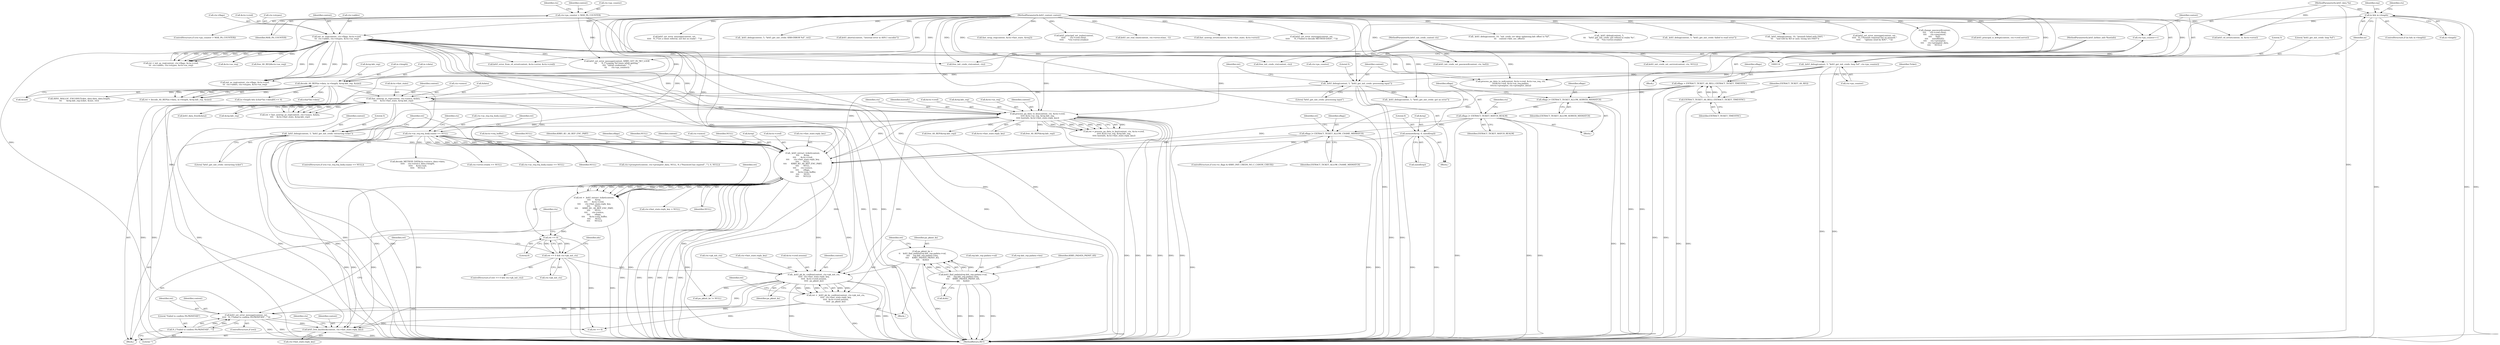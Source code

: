 digraph "0_heimdal_2f7f3d9960aa6ea21358bdf3687cee5149aa35cf@API" {
"1000468" [label="(Call,krb5_free_keyblock(context, ctx->fast_state.reply_key))"];
"1000356" [label="(Call,_krb5_extract_ticket(context,\n\t\t\t\t       &rep,\n\t\t\t\t       &ctx->cred,\n\t\t\t\t       ctx->fast_state.reply_key,\n\t\t\t\t       NULL,\n\t\t\t\t       KRB5_KU_AS_REP_ENC_PART,\n\t\t\t\t       NULL,\n\t\t\t\t       ctx->nonce,\n\t\t\t\t       eflags,\n \t\t\t\t       &ctx->req_buffer,\n \t\t\t\t       NULL,\n \t\t\t\t       NULL))"];
"1000350" [label="(Call,_krb5_debug(context, 5, \"krb5_get_init_creds: extracting ticket\"))"];
"1000319" [label="(Call,process_pa_data_to_key(context, ctx, &ctx->cred,\n\t\t\t\t\t &ctx->as_req, &rep.kdc_rep,\n\t\t\t\t\t hostinfo, &ctx->fast_state.reply_key))"];
"1000274" [label="(Call,fast_unwrap_as_rep(context, ctx->nonce, &data,\n\t\t\t\t     &ctx->fast_state, &rep.kdc_rep))"];
"1000214" [label="(Call,_krb5_debug(context, 5, \"krb5_get_init_creds: processing input\"))"];
"1000193" [label="(Call,_krb5_debug(context, 5, \"krb5_get_init_creds: loop %d\", ctx->pa_counter))"];
"1000144" [label="(Call,init_as_req(context, ctx->flags, &ctx->cred,\n\t\t\t  ctx->addrs, ctx->etypes, &ctx->as_req))"];
"1000115" [label="(MethodParameterIn,krb5_context context)"];
"1000189" [label="(Call,ctx->pa_counter++)"];
"1000172" [label="(Call,ctx->pa_counter > MAX_PA_COUNTER)"];
"1000220" [label="(Call,decode_AS_REP(in->data, in->length, &rep.kdc_rep, &size))"];
"1000201" [label="(Call,in && in->length)"];
"1000117" [label="(MethodParameterIn,krb5_data *in)"];
"1000116" [label="(MethodParameterIn,krb5_init_creds_context ctx)"];
"1000119" [label="(MethodParameterIn,krb5_krbhst_info *hostinfo)"];
"1000208" [label="(Call,memset(&rep, 0, sizeof(rep)))"];
"1000132" [label="(Call,ctx->as_req.req_body.cname == NULL)"];
"1000314" [label="(Call,eflags |= EXTRACT_TICKET_ALLOW_CNAME_MISMATCH)"];
"1000239" [label="(Call,eflags = EXTRACT_TICKET_AS_REQ | EXTRACT_TICKET_TIMESYNC)"];
"1000241" [label="(Call,EXTRACT_TICKET_AS_REQ | EXTRACT_TICKET_TIMESYNC)"];
"1000305" [label="(Call,eflags |= EXTRACT_TICKET_MATCH_REALM)"];
"1000302" [label="(Call,eflags |= EXTRACT_TICKET_ALLOW_SERVER_MISMATCH)"];
"1000437" [label="(Call,krb5_set_error_message(context, ret,\n\t\t\t\t\t   N_(\"Failed to confirm PA-PKINIT-KX\", \"\")))"];
"1000418" [label="(Call,_krb5_pk_kx_confirm(context, ctx->pk_init_ctx,\n\t\t\t\t\t  ctx->fast_state.reply_key,\n\t\t\t\t\t  &ctx->cred.session,\n\t\t\t\t\t  pa_pkinit_kx))"];
"1000383" [label="(Call,ret == 0 && ctx->pk_init_ctx)"];
"1000384" [label="(Call,ret == 0)"];
"1000354" [label="(Call,ret = _krb5_extract_ticket(context,\n\t\t\t\t       &rep,\n\t\t\t\t       &ctx->cred,\n\t\t\t\t       ctx->fast_state.reply_key,\n\t\t\t\t       NULL,\n\t\t\t\t       KRB5_KU_AS_REP_ENC_PART,\n\t\t\t\t       NULL,\n\t\t\t\t       ctx->nonce,\n\t\t\t\t       eflags,\n \t\t\t\t       &ctx->req_buffer,\n \t\t\t\t       NULL,\n \t\t\t\t       NULL))"];
"1000396" [label="(Call,pa_pkinit_kx =\n\t\t    krb5_find_padata(rep.kdc_rep.padata->val,\n\t\t\t\t     rep.kdc_rep.padata->len,\n\t\t\t\t     KRB5_PADATA_PKINIT_KX,\n\t\t\t\t     &idx))"];
"1000398" [label="(Call,krb5_find_padata(rep.kdc_rep.padata->val,\n\t\t\t\t     rep.kdc_rep.padata->len,\n\t\t\t\t     KRB5_PADATA_PKINIT_KX,\n\t\t\t\t     &idx))"];
"1000416" [label="(Call,ret = _krb5_pk_kx_confirm(context, ctx->pk_init_ctx,\n\t\t\t\t\t  ctx->fast_state.reply_key,\n\t\t\t\t\t  &ctx->cred.session,\n\t\t\t\t\t  pa_pkinit_kx))"];
"1000440" [label="(Call,N_(\"Failed to confirm PA-PKINIT-KX\", \"\"))"];
"1000388" [label="(Identifier,ctx)"];
"1000354" [label="(Call,ret = _krb5_extract_ticket(context,\n\t\t\t\t       &rep,\n\t\t\t\t       &ctx->cred,\n\t\t\t\t       ctx->fast_state.reply_key,\n\t\t\t\t       NULL,\n\t\t\t\t       KRB5_KU_AS_REP_ENC_PART,\n\t\t\t\t       NULL,\n\t\t\t\t       ctx->nonce,\n\t\t\t\t       eflags,\n \t\t\t\t       &ctx->req_buffer,\n \t\t\t\t       NULL,\n \t\t\t\t       NULL))"];
"1000386" [label="(Literal,0)"];
"1000371" [label="(Identifier,NULL)"];
"1000131" [label="(ControlStructure,if (ctx->as_req.req_body.cname == NULL))"];
"1000439" [label="(Identifier,ret)"];
"1000171" [label="(ControlStructure,if (ctx->pa_counter > MAX_PA_COUNTER))"];
"1000370" [label="(Identifier,KRB5_KU_AS_REP_ENC_PART)"];
"1000470" [label="(Call,ctx->fast_state.reply_key)"];
"1000478" [label="(Identifier,ctx)"];
"1000191" [label="(Identifier,ctx)"];
"1000703" [label="(Call,krb5_set_error_message(context, ret,\n\t\t\t\t\t   N_(\"Got a client referral, not but no realm\", \"\")))"];
"1000206" [label="(Block,)"];
"1000437" [label="(Call,krb5_set_error_message(context, ret,\n\t\t\t\t\t   N_(\"Failed to confirm PA-PKINIT-KX\", \"\")))"];
"1000303" [label="(Identifier,eflags)"];
"1000274" [label="(Call,fast_unwrap_as_rep(context, ctx->nonce, &data,\n\t\t\t\t     &ctx->fast_state, &rep.kdc_rep))"];
"1000428" [label="(Call,&ctx->cred.session)"];
"1000419" [label="(Identifier,context)"];
"1000396" [label="(Call,pa_pkinit_kx =\n\t\t    krb5_find_padata(rep.kdc_rep.padata->val,\n\t\t\t\t     rep.kdc_rep.padata->len,\n\t\t\t\t     KRB5_PADATA_PKINIT_KX,\n\t\t\t\t     &idx))"];
"1000375" [label="(Identifier,eflags)"];
"1001119" [label="(MethodReturn,RET)"];
"1000315" [label="(Identifier,eflags)"];
"1000416" [label="(Call,ret = _krb5_pk_kx_confirm(context, ctx->pk_init_ctx,\n\t\t\t\t\t  ctx->fast_state.reply_key,\n\t\t\t\t\t  &ctx->cred.session,\n\t\t\t\t\t  pa_pkinit_kx))"];
"1000202" [label="(Identifier,in)"];
"1000214" [label="(Call,_krb5_debug(context, 5, \"krb5_get_init_creds: processing input\"))"];
"1000500" [label="(Call,_krb5_debug(context, 5, \"krb5_get_init_creds: got an error\"))"];
"1000486" [label="(Call,free_AS_REP(&rep.kdc_rep))"];
"1000176" [label="(Identifier,MAX_PA_COUNTER)"];
"1000172" [label="(Call,ctx->pa_counter > MAX_PA_COUNTER)"];
"1000380" [label="(Identifier,NULL)"];
"1000955" [label="(Call,free_init_creds_ctx(context, ctx))"];
"1000357" [label="(Identifier,context)"];
"1000209" [label="(Call,&rep)"];
"1000353" [label="(Literal,\"krb5_get_init_creds: extracting ticket\")"];
"1000384" [label="(Call,ret == 0)"];
"1000145" [label="(Identifier,context)"];
"1000306" [label="(Identifier,eflags)"];
"1000420" [label="(Call,ctx->pk_init_ctx)"];
"1000390" [label="(Block,)"];
"1000241" [label="(Call,EXTRACT_TICKET_AS_REQ | EXTRACT_TICKET_TIMESYNC)"];
"1000215" [label="(Identifier,context)"];
"1000399" [label="(Call,rep.kdc_rep.padata->val)"];
"1000196" [label="(Literal,\"krb5_get_init_creds: loop %d\")"];
"1000356" [label="(Call,_krb5_extract_ticket(context,\n\t\t\t\t       &rep,\n\t\t\t\t       &ctx->cred,\n\t\t\t\t       ctx->fast_state.reply_key,\n\t\t\t\t       NULL,\n\t\t\t\t       KRB5_KU_AS_REP_ENC_PART,\n\t\t\t\t       NULL,\n\t\t\t\t       ctx->nonce,\n\t\t\t\t       eflags,\n \t\t\t\t       &ctx->req_buffer,\n \t\t\t\t       NULL,\n \t\t\t\t       NULL))"];
"1000445" [label="(Call,pa_pkinit_kx != NULL)"];
"1000316" [label="(Identifier,EXTRACT_TICKET_ALLOW_CNAME_MISMATCH)"];
"1000144" [label="(Call,init_as_req(context, ctx->flags, &ctx->cred,\n\t\t\t  ctx->addrs, ctx->etypes, &ctx->as_req))"];
"1000195" [label="(Literal,5)"];
"1000305" [label="(Call,eflags |= EXTRACT_TICKET_MATCH_REALM)"];
"1000194" [label="(Identifier,context)"];
"1000231" [label="(Call,&size)"];
"1000330" [label="(Call,&rep.kdc_rep)"];
"1000239" [label="(Call,eflags = EXTRACT_TICKET_AS_REQ | EXTRACT_TICKET_TIMESYNC)"];
"1000441" [label="(Literal,\"Failed to confirm PA-PKINIT-KX\")"];
"1000143" [label="(Identifier,ret)"];
"1000385" [label="(Identifier,ret)"];
"1000285" [label="(Call,&rep.kdc_rep)"];
"1000572" [label="(Call,_krb5_debug(context, 5, \"krb5_get_init_creds: KRB-ERROR %d\", ret))"];
"1000454" [label="(Call,ret == 0)"];
"1000335" [label="(Call,&ctx->fast_state.reply_key)"];
"1000197" [label="(Call,ctx->pa_counter)"];
"1000925" [label="(Identifier,ctx)"];
"1000159" [label="(Call,&ctx->as_req)"];
"1000438" [label="(Identifier,context)"];
"1001089" [label="(Call,krb5_abortx(context, \"internal error in ASN.1 encoder\"))"];
"1000344" [label="(Call,free_AS_REP(&rep.kdc_rep))"];
"1000469" [label="(Identifier,context)"];
"1000394" [label="(Identifier,idx)"];
"1000311" [label="(Identifier,ctx)"];
"1000435" [label="(ControlStructure,if (ret))"];
"1001038" [label="(Call,fast_wrap_req(context, &ctx->fast_state, &req2))"];
"1000372" [label="(Call,ctx->nonce)"];
"1000119" [label="(MethodParameterIn,krb5_krbhst_info *hostinfo)"];
"1000860" [label="(Call,krb5_init_creds_set_password(context, ctx, buf2))"];
"1000308" [label="(ControlStructure,if (ctx->ic_flags & KRB5_INIT_CREDS_NO_C_CANON_CHECK))"];
"1000219" [label="(Identifier,ret)"];
"1000434" [label="(Identifier,pa_pkinit_kx)"];
"1000606" [label="(Call,decode_METHOD_DATA(ctx->error.e_data->data,\n\t\t\t\t\t     ctx->error.e_data->length,\n\t\t\t\t\t     &ctx->md,\n\t\t\t\t\t     NULL))"];
"1000418" [label="(Call,_krb5_pk_kx_confirm(context, ctx->pk_init_ctx,\n\t\t\t\t\t  ctx->fast_state.reply_key,\n\t\t\t\t\t  &ctx->cred.session,\n\t\t\t\t\t  pa_pkinit_kx))"];
"1000275" [label="(Identifier,context)"];
"1000722" [label="(Call,krb5_principal_set_realm(context,\n\t\t\t\t\t       ctx->cred.client,\n\t\t\t\t\t       *ctx->error.crealm))"];
"1000397" [label="(Identifier,pa_pkinit_kx)"];
"1000417" [label="(Identifier,ret)"];
"1000436" [label="(Identifier,ret)"];
"1000414" [label="(Call,&idx)"];
"1000307" [label="(Identifier,EXTRACT_TICKET_MATCH_REALM)"];
"1000455" [label="(Identifier,ret)"];
"1000240" [label="(Identifier,eflags)"];
"1000212" [label="(Call,sizeof(rep))"];
"1000153" [label="(Call,ctx->addrs)"];
"1000695" [label="(Call,ctx->error.crealm == NULL)"];
"1000304" [label="(Identifier,EXTRACT_TICKET_ALLOW_SERVER_MISMATCH)"];
"1000475" [label="(Call,ctx->fast_state.reply_key = NULL)"];
"1000527" [label="(Call,(char*)in->data)"];
"1000369" [label="(Identifier,NULL)"];
"1000302" [label="(Call,eflags |= EXTRACT_TICKET_ALLOW_SERVER_MISMATCH)"];
"1000121" [label="(Block,)"];
"1000146" [label="(Call,ctx->flags)"];
"1000382" [label="(ControlStructure,if (ret == 0 && ctx->pk_init_ctx))"];
"1000352" [label="(Literal,5)"];
"1000350" [label="(Call,_krb5_debug(context, 5, \"krb5_get_init_creds: extracting ticket\"))"];
"1000276" [label="(Call,ctx->nonce)"];
"1000208" [label="(Call,memset(&rep, 0, sizeof(rep)))"];
"1000116" [label="(MethodParameterIn,krb5_init_creds_context ctx)"];
"1000654" [label="(Call,krb5_set_real_time(context, ctx->error.stime, -1))"];
"1000224" [label="(Call,in->length)"];
"1000547" [label="(Call,fast_unwrap_error(context, &ctx->fast_state, &ctx->error))"];
"1000802" [label="(Call,ctx->prompter(context, ctx->prompter_data, NULL, N_(\"Password has expired\", \"\"), 0, NULL))"];
"1000218" [label="(Call,ret = decode_AS_REP(in->data, in->length, &rep.kdc_rep, &size))"];
"1000358" [label="(Call,&rep)"];
"1000921" [label="(Call,ctx->as_req.req_body.cname == NULL)"];
"1000149" [label="(Call,&ctx->cred)"];
"1000406" [label="(Call,rep.kdc_rep.padata->len)"];
"1000351" [label="(Identifier,context)"];
"1000142" [label="(Call,ret = init_as_req(context, ctx->flags, &ctx->cred,\n\t\t\t  ctx->addrs, ctx->etypes, &ctx->as_req))"];
"1000628" [label="(Call,krb5_set_error_message(context, ret,\n\t\t\t\t\t       N_(\"Failed to decode METHOD-DATA\", \"\")))"];
"1000423" [label="(Call,ctx->fast_state.reply_key)"];
"1000190" [label="(Call,ctx->pa_counter)"];
"1000319" [label="(Call,process_pa_data_to_key(context, ctx, &ctx->cred,\n\t\t\t\t\t &ctx->as_req, &rep.kdc_rep,\n\t\t\t\t\t hostinfo, &ctx->fast_state.reply_key))"];
"1000670" [label="(Call,_krb5_debug(context, 10, \"init_creds: err skew updateing kdc offset to %d\",\n\t\t\t    context->kdc_sec_offset))"];
"1000710" [label="(Call,_krb5_debug(context, 5,\n\t\t\t    \"krb5_get_init_creds: got referal to realm %s\",\n\t\t\t    *ctx->error.crealm))"];
"1000166" [label="(Call,free_init_creds_ctx(context, ctx))"];
"1000221" [label="(Call,in->data)"];
"1000398" [label="(Call,krb5_find_padata(rep.kdc_rep.padata->val,\n\t\t\t\t     rep.kdc_rep.padata->len,\n\t\t\t\t     KRB5_PADATA_PKINIT_KX,\n\t\t\t\t     &idx))"];
"1000749" [label="(Call,krb5_init_creds_set_service(context, ctx, NULL))"];
"1000193" [label="(Call,_krb5_debug(context, 5, \"krb5_get_init_creds: loop %d\", ctx->pa_counter))"];
"1000272" [label="(Call,ret = fast_unwrap_as_rep(context, ctx->nonce, &data,\n\t\t\t\t     &ctx->fast_state, &rep.kdc_rep))"];
"1000220" [label="(Call,decode_AS_REP(in->data, in->length, &rep.kdc_rep, &size))"];
"1000245" [label="(Call,ASN1_MALLOC_ENCODE(Ticket, data.data, data.length,\n\t\t\t       &rep.kdc_rep.ticket, &size, ret))"];
"1000246" [label="(Identifier,Ticket)"];
"1000387" [label="(Call,ctx->pk_init_ctx)"];
"1000326" [label="(Call,&ctx->as_req)"];
"1000442" [label="(Literal,\"\")"];
"1000540" [label="(Call,_krb5_debug(context, 5, \"krb5_get_init_creds: failed to read error\"))"];
"1000381" [label="(Identifier,NULL)"];
"1000132" [label="(Call,ctx->as_req.req_body.cname == NULL)"];
"1000511" [label="(Call,krb5_rd_error(context, in, &ctx->error))"];
"1000210" [label="(Identifier,rep)"];
"1000242" [label="(Identifier,EXTRACT_TICKET_AS_REQ)"];
"1000200" [label="(ControlStructure,if (in && in->length))"];
"1000201" [label="(Call,in && in->length)"];
"1000179" [label="(Identifier,context)"];
"1000301" [label="(Block,)"];
"1000279" [label="(Call,&data)"];
"1000178" [label="(Call,krb5_set_error_message(context, KRB5_GET_IN_TKT_LOOP,\n\t\t\t       N_(\"Looping %d times while getting \"\n\t\t\t\t  \"initial credentials\", \"\"),\n\t\t\t       ctx->pa_counter))"];
"1000237" [label="(Block,)"];
"1000320" [label="(Identifier,context)"];
"1000281" [label="(Call,&ctx->fast_state)"];
"1000898" [label="(Call,_krb5_debug(context, 10, \"preauth failed with FAST, \"\n\t\t\t    \"and told by KD or user, trying w/o FAST\"))"];
"1000756" [label="(Call,free_AS_REQ(&ctx->as_req))"];
"1000227" [label="(Call,&rep.kdc_rep)"];
"1000413" [label="(Identifier,KRB5_PADATA_PKINIT_KX)"];
"1000636" [label="(Call,krb5_set_error_message(context, ret,\n\t\t\t\t\t   N_(\"Preauth required but no preauth \"\n\t\t\t\t\t      \"options send by KDC\", \"\")))"];
"1000318" [label="(Identifier,ret)"];
"1000383" [label="(Call,ret == 0 && ctx->pk_init_ctx)"];
"1000521" [label="(Call,in->length && ((char*)in->data)[0] == 4)"];
"1000999" [label="(Call,process_pa_data_to_md(context, &ctx->cred, &ctx->as_req, ctx,\n\t\t\t\t&ctx->md, &ctx->as_req.padata,\n\t\t\t\tctx->prompter, ctx->prompter_data))"];
"1000317" [label="(Call,ret = process_pa_data_to_key(context, ctx, &ctx->cred,\n\t\t\t\t\t &ctx->as_req, &rep.kdc_rep,\n\t\t\t\t\t hostinfo, &ctx->fast_state.reply_key))"];
"1000837" [label="(Call,change_password(context,\n\t\t\t\t      ctx->cred.client,\n\t\t\t\t      ctx->password,\n\t\t\t\t      buf2,\n\t\t\t\t      sizeof(buf2),\n\t\t\t\t      ctx->prompter,\n\t\t\t\t      ctx->prompter_data,\n\t\t\t\t      NULL))"];
"1000216" [label="(Literal,5)"];
"1000140" [label="(Identifier,NULL)"];
"1000468" [label="(Call,krb5_free_keyblock(context, ctx->fast_state.reply_key))"];
"1000360" [label="(Call,&ctx->cred)"];
"1000364" [label="(Call,ctx->fast_state.reply_key)"];
"1000562" [label="(Call,krb5_error_from_rd_error(context, &ctx->error, &ctx->cred))"];
"1000156" [label="(Call,ctx->etypes)"];
"1000376" [label="(Call,&ctx->req_buffer)"];
"1000739" [label="(Call,krb5_principal_is_krbtgt(context, ctx->cred.server))"];
"1000133" [label="(Call,ctx->as_req.req_body.cname)"];
"1000203" [label="(Call,in->length)"];
"1000117" [label="(MethodParameterIn,krb5_data *in)"];
"1000243" [label="(Identifier,EXTRACT_TICKET_TIMESYNC)"];
"1000321" [label="(Identifier,ctx)"];
"1000174" [label="(Identifier,ctx)"];
"1000211" [label="(Literal,0)"];
"1000334" [label="(Identifier,hostinfo)"];
"1000440" [label="(Call,N_(\"Failed to confirm PA-PKINIT-KX\", \"\"))"];
"1000314" [label="(Call,eflags |= EXTRACT_TICKET_ALLOW_CNAME_MISMATCH)"];
"1000173" [label="(Call,ctx->pa_counter)"];
"1000115" [label="(MethodParameterIn,krb5_context context)"];
"1000933" [label="(Call,init_as_req(context, ctx->flags, &ctx->cred,\n\t\t\t  ctx->addrs, ctx->etypes, &ctx->as_req))"];
"1000322" [label="(Call,&ctx->cred)"];
"1000355" [label="(Identifier,ret)"];
"1000189" [label="(Call,ctx->pa_counter++)"];
"1000289" [label="(Call,krb5_data_free(&data))"];
"1000217" [label="(Literal,\"krb5_get_init_creds: processing input\")"];
"1000468" -> "1000237"  [label="AST: "];
"1000468" -> "1000470"  [label="CFG: "];
"1000469" -> "1000468"  [label="AST: "];
"1000470" -> "1000468"  [label="AST: "];
"1000478" -> "1000468"  [label="CFG: "];
"1000468" -> "1001119"  [label="DDG: "];
"1000468" -> "1001119"  [label="DDG: "];
"1000356" -> "1000468"  [label="DDG: "];
"1000356" -> "1000468"  [label="DDG: "];
"1000437" -> "1000468"  [label="DDG: "];
"1000418" -> "1000468"  [label="DDG: "];
"1000418" -> "1000468"  [label="DDG: "];
"1000115" -> "1000468"  [label="DDG: "];
"1000319" -> "1000468"  [label="DDG: "];
"1000356" -> "1000354"  [label="AST: "];
"1000356" -> "1000381"  [label="CFG: "];
"1000357" -> "1000356"  [label="AST: "];
"1000358" -> "1000356"  [label="AST: "];
"1000360" -> "1000356"  [label="AST: "];
"1000364" -> "1000356"  [label="AST: "];
"1000369" -> "1000356"  [label="AST: "];
"1000370" -> "1000356"  [label="AST: "];
"1000371" -> "1000356"  [label="AST: "];
"1000372" -> "1000356"  [label="AST: "];
"1000375" -> "1000356"  [label="AST: "];
"1000376" -> "1000356"  [label="AST: "];
"1000380" -> "1000356"  [label="AST: "];
"1000381" -> "1000356"  [label="AST: "];
"1000354" -> "1000356"  [label="CFG: "];
"1000356" -> "1001119"  [label="DDG: "];
"1000356" -> "1001119"  [label="DDG: "];
"1000356" -> "1001119"  [label="DDG: "];
"1000356" -> "1001119"  [label="DDG: "];
"1000356" -> "1001119"  [label="DDG: "];
"1000356" -> "1001119"  [label="DDG: "];
"1000356" -> "1000354"  [label="DDG: "];
"1000356" -> "1000354"  [label="DDG: "];
"1000356" -> "1000354"  [label="DDG: "];
"1000356" -> "1000354"  [label="DDG: "];
"1000356" -> "1000354"  [label="DDG: "];
"1000356" -> "1000354"  [label="DDG: "];
"1000356" -> "1000354"  [label="DDG: "];
"1000356" -> "1000354"  [label="DDG: "];
"1000356" -> "1000354"  [label="DDG: "];
"1000350" -> "1000356"  [label="DDG: "];
"1000115" -> "1000356"  [label="DDG: "];
"1000208" -> "1000356"  [label="DDG: "];
"1000319" -> "1000356"  [label="DDG: "];
"1000319" -> "1000356"  [label="DDG: "];
"1000132" -> "1000356"  [label="DDG: "];
"1000274" -> "1000356"  [label="DDG: "];
"1000314" -> "1000356"  [label="DDG: "];
"1000239" -> "1000356"  [label="DDG: "];
"1000305" -> "1000356"  [label="DDG: "];
"1000356" -> "1000418"  [label="DDG: "];
"1000356" -> "1000418"  [label="DDG: "];
"1000356" -> "1000445"  [label="DDG: "];
"1000356" -> "1000475"  [label="DDG: "];
"1000350" -> "1000237"  [label="AST: "];
"1000350" -> "1000353"  [label="CFG: "];
"1000351" -> "1000350"  [label="AST: "];
"1000352" -> "1000350"  [label="AST: "];
"1000353" -> "1000350"  [label="AST: "];
"1000355" -> "1000350"  [label="CFG: "];
"1000350" -> "1001119"  [label="DDG: "];
"1000319" -> "1000350"  [label="DDG: "];
"1000115" -> "1000350"  [label="DDG: "];
"1000319" -> "1000317"  [label="AST: "];
"1000319" -> "1000335"  [label="CFG: "];
"1000320" -> "1000319"  [label="AST: "];
"1000321" -> "1000319"  [label="AST: "];
"1000322" -> "1000319"  [label="AST: "];
"1000326" -> "1000319"  [label="AST: "];
"1000330" -> "1000319"  [label="AST: "];
"1000334" -> "1000319"  [label="AST: "];
"1000335" -> "1000319"  [label="AST: "];
"1000317" -> "1000319"  [label="CFG: "];
"1000319" -> "1001119"  [label="DDG: "];
"1000319" -> "1001119"  [label="DDG: "];
"1000319" -> "1001119"  [label="DDG: "];
"1000319" -> "1001119"  [label="DDG: "];
"1000319" -> "1001119"  [label="DDG: "];
"1000319" -> "1001119"  [label="DDG: "];
"1000319" -> "1000317"  [label="DDG: "];
"1000319" -> "1000317"  [label="DDG: "];
"1000319" -> "1000317"  [label="DDG: "];
"1000319" -> "1000317"  [label="DDG: "];
"1000319" -> "1000317"  [label="DDG: "];
"1000319" -> "1000317"  [label="DDG: "];
"1000319" -> "1000317"  [label="DDG: "];
"1000274" -> "1000319"  [label="DDG: "];
"1000274" -> "1000319"  [label="DDG: "];
"1000115" -> "1000319"  [label="DDG: "];
"1000116" -> "1000319"  [label="DDG: "];
"1000144" -> "1000319"  [label="DDG: "];
"1000144" -> "1000319"  [label="DDG: "];
"1000119" -> "1000319"  [label="DDG: "];
"1000319" -> "1000344"  [label="DDG: "];
"1000319" -> "1000418"  [label="DDG: "];
"1000319" -> "1000486"  [label="DDG: "];
"1000274" -> "1000272"  [label="AST: "];
"1000274" -> "1000285"  [label="CFG: "];
"1000275" -> "1000274"  [label="AST: "];
"1000276" -> "1000274"  [label="AST: "];
"1000279" -> "1000274"  [label="AST: "];
"1000281" -> "1000274"  [label="AST: "];
"1000285" -> "1000274"  [label="AST: "];
"1000272" -> "1000274"  [label="CFG: "];
"1000274" -> "1001119"  [label="DDG: "];
"1000274" -> "1001119"  [label="DDG: "];
"1000274" -> "1001119"  [label="DDG: "];
"1000274" -> "1001119"  [label="DDG: "];
"1000274" -> "1000272"  [label="DDG: "];
"1000274" -> "1000272"  [label="DDG: "];
"1000274" -> "1000272"  [label="DDG: "];
"1000274" -> "1000272"  [label="DDG: "];
"1000274" -> "1000272"  [label="DDG: "];
"1000214" -> "1000274"  [label="DDG: "];
"1000115" -> "1000274"  [label="DDG: "];
"1000220" -> "1000274"  [label="DDG: "];
"1000274" -> "1000289"  [label="DDG: "];
"1000214" -> "1000206"  [label="AST: "];
"1000214" -> "1000217"  [label="CFG: "];
"1000215" -> "1000214"  [label="AST: "];
"1000216" -> "1000214"  [label="AST: "];
"1000217" -> "1000214"  [label="AST: "];
"1000219" -> "1000214"  [label="CFG: "];
"1000214" -> "1001119"  [label="DDG: "];
"1000214" -> "1001119"  [label="DDG: "];
"1000193" -> "1000214"  [label="DDG: "];
"1000115" -> "1000214"  [label="DDG: "];
"1000214" -> "1000500"  [label="DDG: "];
"1000193" -> "1000121"  [label="AST: "];
"1000193" -> "1000197"  [label="CFG: "];
"1000194" -> "1000193"  [label="AST: "];
"1000195" -> "1000193"  [label="AST: "];
"1000196" -> "1000193"  [label="AST: "];
"1000197" -> "1000193"  [label="AST: "];
"1000202" -> "1000193"  [label="CFG: "];
"1000193" -> "1001119"  [label="DDG: "];
"1000193" -> "1001119"  [label="DDG: "];
"1000144" -> "1000193"  [label="DDG: "];
"1000115" -> "1000193"  [label="DDG: "];
"1000189" -> "1000193"  [label="DDG: "];
"1000193" -> "1000933"  [label="DDG: "];
"1000193" -> "1000999"  [label="DDG: "];
"1000144" -> "1000142"  [label="AST: "];
"1000144" -> "1000159"  [label="CFG: "];
"1000145" -> "1000144"  [label="AST: "];
"1000146" -> "1000144"  [label="AST: "];
"1000149" -> "1000144"  [label="AST: "];
"1000153" -> "1000144"  [label="AST: "];
"1000156" -> "1000144"  [label="AST: "];
"1000159" -> "1000144"  [label="AST: "];
"1000142" -> "1000144"  [label="CFG: "];
"1000144" -> "1001119"  [label="DDG: "];
"1000144" -> "1001119"  [label="DDG: "];
"1000144" -> "1001119"  [label="DDG: "];
"1000144" -> "1001119"  [label="DDG: "];
"1000144" -> "1001119"  [label="DDG: "];
"1000144" -> "1000142"  [label="DDG: "];
"1000144" -> "1000142"  [label="DDG: "];
"1000144" -> "1000142"  [label="DDG: "];
"1000144" -> "1000142"  [label="DDG: "];
"1000144" -> "1000142"  [label="DDG: "];
"1000144" -> "1000142"  [label="DDG: "];
"1000115" -> "1000144"  [label="DDG: "];
"1000144" -> "1000166"  [label="DDG: "];
"1000144" -> "1000178"  [label="DDG: "];
"1000144" -> "1000562"  [label="DDG: "];
"1000144" -> "1000756"  [label="DDG: "];
"1000144" -> "1000933"  [label="DDG: "];
"1000144" -> "1000933"  [label="DDG: "];
"1000144" -> "1000933"  [label="DDG: "];
"1000144" -> "1000933"  [label="DDG: "];
"1000144" -> "1000933"  [label="DDG: "];
"1000144" -> "1000999"  [label="DDG: "];
"1000144" -> "1000999"  [label="DDG: "];
"1000115" -> "1000114"  [label="AST: "];
"1000115" -> "1001119"  [label="DDG: "];
"1000115" -> "1000166"  [label="DDG: "];
"1000115" -> "1000178"  [label="DDG: "];
"1000115" -> "1000418"  [label="DDG: "];
"1000115" -> "1000437"  [label="DDG: "];
"1000115" -> "1000500"  [label="DDG: "];
"1000115" -> "1000511"  [label="DDG: "];
"1000115" -> "1000540"  [label="DDG: "];
"1000115" -> "1000547"  [label="DDG: "];
"1000115" -> "1000562"  [label="DDG: "];
"1000115" -> "1000572"  [label="DDG: "];
"1000115" -> "1000628"  [label="DDG: "];
"1000115" -> "1000636"  [label="DDG: "];
"1000115" -> "1000654"  [label="DDG: "];
"1000115" -> "1000670"  [label="DDG: "];
"1000115" -> "1000703"  [label="DDG: "];
"1000115" -> "1000710"  [label="DDG: "];
"1000115" -> "1000722"  [label="DDG: "];
"1000115" -> "1000739"  [label="DDG: "];
"1000115" -> "1000749"  [label="DDG: "];
"1000115" -> "1000802"  [label="DDG: "];
"1000115" -> "1000837"  [label="DDG: "];
"1000115" -> "1000860"  [label="DDG: "];
"1000115" -> "1000898"  [label="DDG: "];
"1000115" -> "1000933"  [label="DDG: "];
"1000115" -> "1000955"  [label="DDG: "];
"1000115" -> "1000999"  [label="DDG: "];
"1000115" -> "1001038"  [label="DDG: "];
"1000115" -> "1001089"  [label="DDG: "];
"1000189" -> "1000121"  [label="AST: "];
"1000189" -> "1000190"  [label="CFG: "];
"1000190" -> "1000189"  [label="AST: "];
"1000194" -> "1000189"  [label="CFG: "];
"1000172" -> "1000189"  [label="DDG: "];
"1000172" -> "1000171"  [label="AST: "];
"1000172" -> "1000176"  [label="CFG: "];
"1000173" -> "1000172"  [label="AST: "];
"1000176" -> "1000172"  [label="AST: "];
"1000179" -> "1000172"  [label="CFG: "];
"1000191" -> "1000172"  [label="CFG: "];
"1000172" -> "1001119"  [label="DDG: "];
"1000172" -> "1001119"  [label="DDG: "];
"1000172" -> "1000178"  [label="DDG: "];
"1000220" -> "1000218"  [label="AST: "];
"1000220" -> "1000231"  [label="CFG: "];
"1000221" -> "1000220"  [label="AST: "];
"1000224" -> "1000220"  [label="AST: "];
"1000227" -> "1000220"  [label="AST: "];
"1000231" -> "1000220"  [label="AST: "];
"1000218" -> "1000220"  [label="CFG: "];
"1000220" -> "1001119"  [label="DDG: "];
"1000220" -> "1001119"  [label="DDG: "];
"1000220" -> "1001119"  [label="DDG: "];
"1000220" -> "1001119"  [label="DDG: "];
"1000220" -> "1000218"  [label="DDG: "];
"1000220" -> "1000218"  [label="DDG: "];
"1000220" -> "1000218"  [label="DDG: "];
"1000220" -> "1000218"  [label="DDG: "];
"1000201" -> "1000220"  [label="DDG: "];
"1000220" -> "1000245"  [label="DDG: "];
"1000220" -> "1000521"  [label="DDG: "];
"1000220" -> "1000527"  [label="DDG: "];
"1000201" -> "1000200"  [label="AST: "];
"1000201" -> "1000202"  [label="CFG: "];
"1000201" -> "1000203"  [label="CFG: "];
"1000202" -> "1000201"  [label="AST: "];
"1000203" -> "1000201"  [label="AST: "];
"1000210" -> "1000201"  [label="CFG: "];
"1000925" -> "1000201"  [label="CFG: "];
"1000201" -> "1001119"  [label="DDG: "];
"1000201" -> "1001119"  [label="DDG: "];
"1000201" -> "1001119"  [label="DDG: "];
"1000117" -> "1000201"  [label="DDG: "];
"1000201" -> "1000511"  [label="DDG: "];
"1000117" -> "1000114"  [label="AST: "];
"1000117" -> "1001119"  [label="DDG: "];
"1000117" -> "1000511"  [label="DDG: "];
"1000116" -> "1000114"  [label="AST: "];
"1000116" -> "1001119"  [label="DDG: "];
"1000116" -> "1000166"  [label="DDG: "];
"1000116" -> "1000749"  [label="DDG: "];
"1000116" -> "1000860"  [label="DDG: "];
"1000116" -> "1000955"  [label="DDG: "];
"1000116" -> "1000999"  [label="DDG: "];
"1000119" -> "1000114"  [label="AST: "];
"1000119" -> "1001119"  [label="DDG: "];
"1000208" -> "1000206"  [label="AST: "];
"1000208" -> "1000212"  [label="CFG: "];
"1000209" -> "1000208"  [label="AST: "];
"1000211" -> "1000208"  [label="AST: "];
"1000212" -> "1000208"  [label="AST: "];
"1000215" -> "1000208"  [label="CFG: "];
"1000208" -> "1001119"  [label="DDG: "];
"1000208" -> "1001119"  [label="DDG: "];
"1000132" -> "1000131"  [label="AST: "];
"1000132" -> "1000140"  [label="CFG: "];
"1000133" -> "1000132"  [label="AST: "];
"1000140" -> "1000132"  [label="AST: "];
"1000143" -> "1000132"  [label="CFG: "];
"1000174" -> "1000132"  [label="CFG: "];
"1000132" -> "1001119"  [label="DDG: "];
"1000132" -> "1001119"  [label="DDG: "];
"1000132" -> "1001119"  [label="DDG: "];
"1000132" -> "1000606"  [label="DDG: "];
"1000132" -> "1000695"  [label="DDG: "];
"1000132" -> "1000802"  [label="DDG: "];
"1000132" -> "1000921"  [label="DDG: "];
"1000132" -> "1000921"  [label="DDG: "];
"1000314" -> "1000308"  [label="AST: "];
"1000314" -> "1000316"  [label="CFG: "];
"1000315" -> "1000314"  [label="AST: "];
"1000316" -> "1000314"  [label="AST: "];
"1000318" -> "1000314"  [label="CFG: "];
"1000314" -> "1001119"  [label="DDG: "];
"1000314" -> "1001119"  [label="DDG: "];
"1000314" -> "1001119"  [label="DDG: "];
"1000239" -> "1000314"  [label="DDG: "];
"1000305" -> "1000314"  [label="DDG: "];
"1000239" -> "1000237"  [label="AST: "];
"1000239" -> "1000241"  [label="CFG: "];
"1000240" -> "1000239"  [label="AST: "];
"1000241" -> "1000239"  [label="AST: "];
"1000246" -> "1000239"  [label="CFG: "];
"1000239" -> "1001119"  [label="DDG: "];
"1000239" -> "1001119"  [label="DDG: "];
"1000241" -> "1000239"  [label="DDG: "];
"1000241" -> "1000239"  [label="DDG: "];
"1000239" -> "1000302"  [label="DDG: "];
"1000241" -> "1000243"  [label="CFG: "];
"1000242" -> "1000241"  [label="AST: "];
"1000243" -> "1000241"  [label="AST: "];
"1000241" -> "1001119"  [label="DDG: "];
"1000241" -> "1001119"  [label="DDG: "];
"1000305" -> "1000301"  [label="AST: "];
"1000305" -> "1000307"  [label="CFG: "];
"1000306" -> "1000305"  [label="AST: "];
"1000307" -> "1000305"  [label="AST: "];
"1000311" -> "1000305"  [label="CFG: "];
"1000305" -> "1001119"  [label="DDG: "];
"1000305" -> "1001119"  [label="DDG: "];
"1000305" -> "1001119"  [label="DDG: "];
"1000302" -> "1000305"  [label="DDG: "];
"1000302" -> "1000301"  [label="AST: "];
"1000302" -> "1000304"  [label="CFG: "];
"1000303" -> "1000302"  [label="AST: "];
"1000304" -> "1000302"  [label="AST: "];
"1000306" -> "1000302"  [label="CFG: "];
"1000302" -> "1001119"  [label="DDG: "];
"1000302" -> "1001119"  [label="DDG: "];
"1000437" -> "1000435"  [label="AST: "];
"1000437" -> "1000440"  [label="CFG: "];
"1000438" -> "1000437"  [label="AST: "];
"1000439" -> "1000437"  [label="AST: "];
"1000440" -> "1000437"  [label="AST: "];
"1000455" -> "1000437"  [label="CFG: "];
"1000437" -> "1001119"  [label="DDG: "];
"1000437" -> "1001119"  [label="DDG: "];
"1000418" -> "1000437"  [label="DDG: "];
"1000416" -> "1000437"  [label="DDG: "];
"1000440" -> "1000437"  [label="DDG: "];
"1000440" -> "1000437"  [label="DDG: "];
"1000437" -> "1000454"  [label="DDG: "];
"1000418" -> "1000416"  [label="AST: "];
"1000418" -> "1000434"  [label="CFG: "];
"1000419" -> "1000418"  [label="AST: "];
"1000420" -> "1000418"  [label="AST: "];
"1000423" -> "1000418"  [label="AST: "];
"1000428" -> "1000418"  [label="AST: "];
"1000434" -> "1000418"  [label="AST: "];
"1000416" -> "1000418"  [label="CFG: "];
"1000418" -> "1001119"  [label="DDG: "];
"1000418" -> "1001119"  [label="DDG: "];
"1000418" -> "1001119"  [label="DDG: "];
"1000418" -> "1000416"  [label="DDG: "];
"1000418" -> "1000416"  [label="DDG: "];
"1000418" -> "1000416"  [label="DDG: "];
"1000418" -> "1000416"  [label="DDG: "];
"1000418" -> "1000416"  [label="DDG: "];
"1000383" -> "1000418"  [label="DDG: "];
"1000396" -> "1000418"  [label="DDG: "];
"1000418" -> "1000445"  [label="DDG: "];
"1000383" -> "1000382"  [label="AST: "];
"1000383" -> "1000384"  [label="CFG: "];
"1000383" -> "1000387"  [label="CFG: "];
"1000384" -> "1000383"  [label="AST: "];
"1000387" -> "1000383"  [label="AST: "];
"1000394" -> "1000383"  [label="CFG: "];
"1000455" -> "1000383"  [label="CFG: "];
"1000383" -> "1001119"  [label="DDG: "];
"1000383" -> "1001119"  [label="DDG: "];
"1000384" -> "1000383"  [label="DDG: "];
"1000384" -> "1000383"  [label="DDG: "];
"1000384" -> "1000386"  [label="CFG: "];
"1000385" -> "1000384"  [label="AST: "];
"1000386" -> "1000384"  [label="AST: "];
"1000388" -> "1000384"  [label="CFG: "];
"1000354" -> "1000384"  [label="DDG: "];
"1000384" -> "1000454"  [label="DDG: "];
"1000354" -> "1000237"  [label="AST: "];
"1000355" -> "1000354"  [label="AST: "];
"1000385" -> "1000354"  [label="CFG: "];
"1000354" -> "1001119"  [label="DDG: "];
"1000396" -> "1000390"  [label="AST: "];
"1000396" -> "1000398"  [label="CFG: "];
"1000397" -> "1000396"  [label="AST: "];
"1000398" -> "1000396"  [label="AST: "];
"1000417" -> "1000396"  [label="CFG: "];
"1000396" -> "1001119"  [label="DDG: "];
"1000398" -> "1000396"  [label="DDG: "];
"1000398" -> "1000396"  [label="DDG: "];
"1000398" -> "1000396"  [label="DDG: "];
"1000398" -> "1000396"  [label="DDG: "];
"1000398" -> "1000414"  [label="CFG: "];
"1000399" -> "1000398"  [label="AST: "];
"1000406" -> "1000398"  [label="AST: "];
"1000413" -> "1000398"  [label="AST: "];
"1000414" -> "1000398"  [label="AST: "];
"1000398" -> "1001119"  [label="DDG: "];
"1000398" -> "1001119"  [label="DDG: "];
"1000398" -> "1001119"  [label="DDG: "];
"1000398" -> "1001119"  [label="DDG: "];
"1000416" -> "1000390"  [label="AST: "];
"1000417" -> "1000416"  [label="AST: "];
"1000436" -> "1000416"  [label="CFG: "];
"1000416" -> "1001119"  [label="DDG: "];
"1000416" -> "1000454"  [label="DDG: "];
"1000440" -> "1000442"  [label="CFG: "];
"1000441" -> "1000440"  [label="AST: "];
"1000442" -> "1000440"  [label="AST: "];
}
